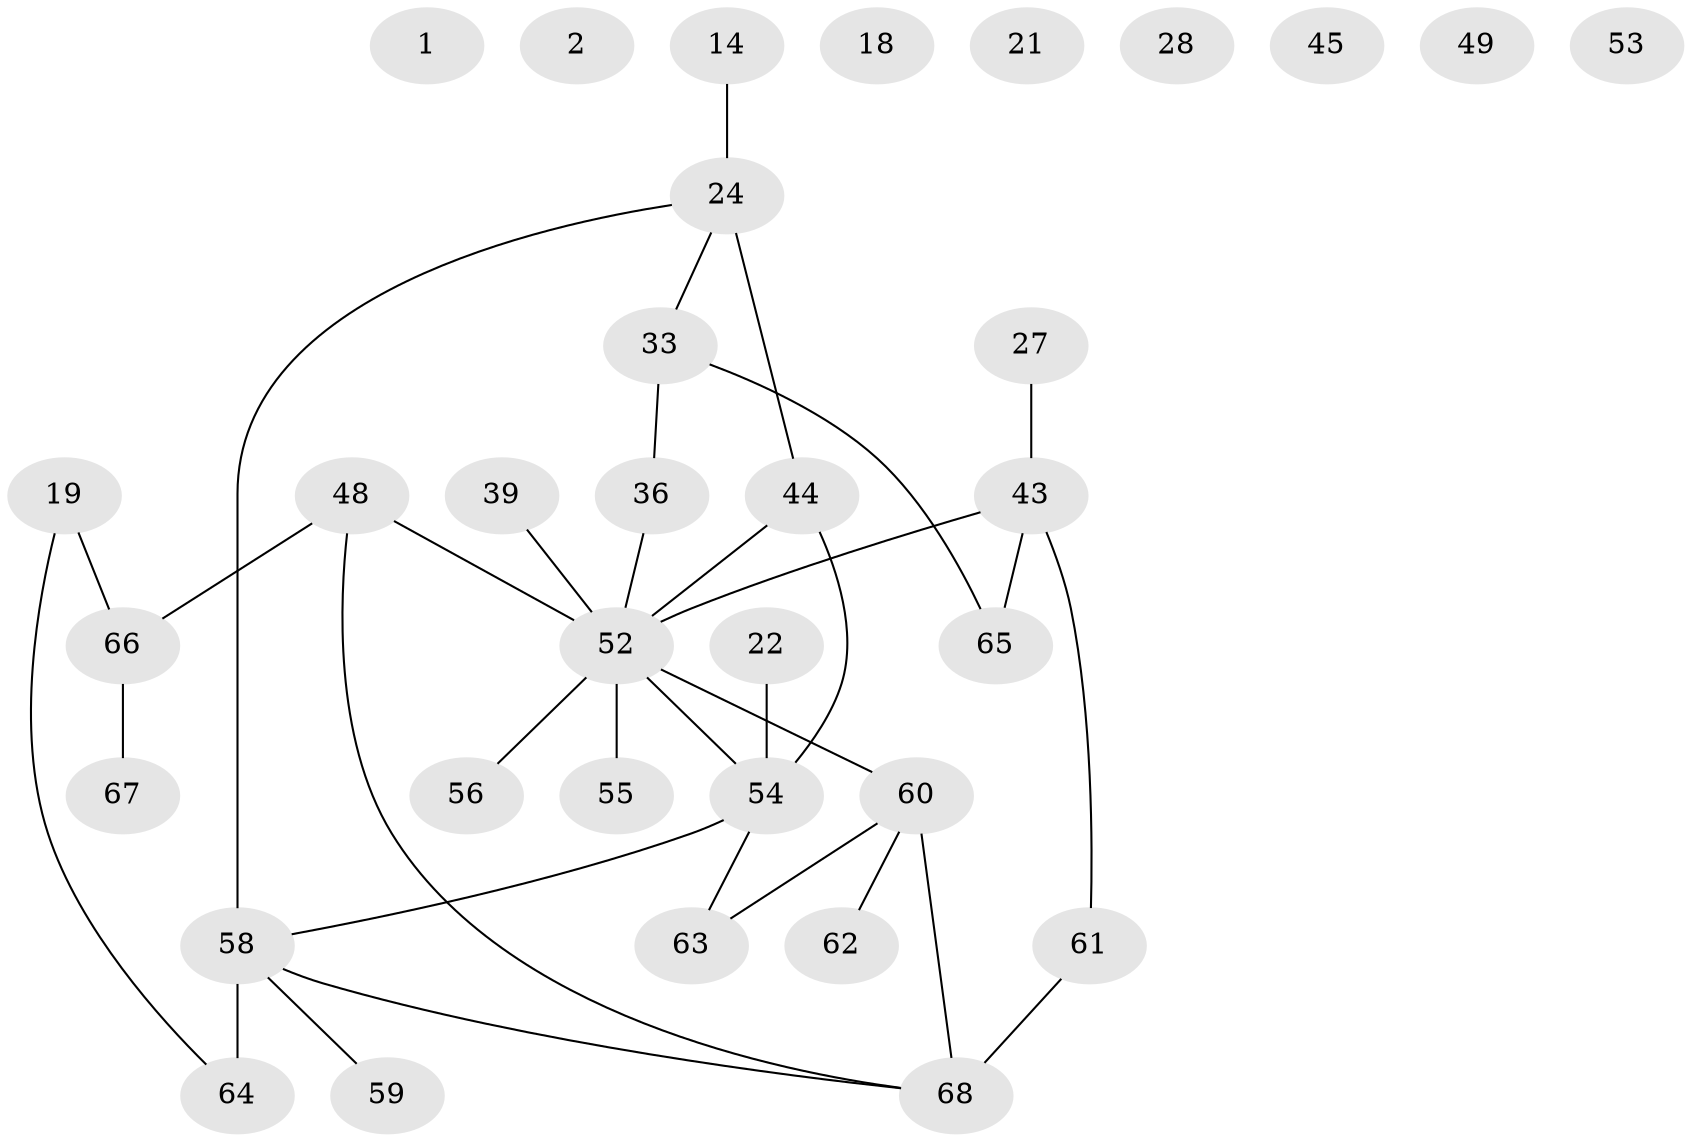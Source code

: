 // original degree distribution, {0: 0.11764705882352941, 3: 0.2647058823529412, 5: 0.07352941176470588, 2: 0.23529411764705882, 1: 0.19117647058823528, 4: 0.10294117647058823, 6: 0.014705882352941176}
// Generated by graph-tools (version 1.1) at 2025/40/03/09/25 04:40:45]
// undirected, 34 vertices, 34 edges
graph export_dot {
graph [start="1"]
  node [color=gray90,style=filled];
  1;
  2;
  14;
  18;
  19;
  21;
  22;
  24;
  27;
  28;
  33 [super="+12"];
  36;
  39;
  43 [super="+31"];
  44 [super="+4+29"];
  45;
  48 [super="+3+32+38"];
  49;
  52 [super="+37+42+46"];
  53;
  54 [super="+15+25+51"];
  55;
  56;
  58 [super="+13+11"];
  59;
  60 [super="+30+50+8"];
  61 [super="+23"];
  62;
  63 [super="+34"];
  64 [super="+5"];
  65 [super="+35+57"];
  66;
  67;
  68;
  14 -- 24;
  19 -- 66;
  19 -- 64;
  22 -- 54;
  24 -- 33;
  24 -- 44 [weight=2];
  24 -- 58;
  27 -- 43;
  33 -- 36 [weight=2];
  33 -- 65;
  36 -- 52;
  39 -- 52;
  43 -- 61;
  43 -- 52 [weight=3];
  43 -- 65;
  44 -- 54;
  44 -- 52 [weight=2];
  48 -- 66 [weight=2];
  48 -- 68;
  48 -- 52 [weight=2];
  52 -- 55;
  52 -- 56;
  52 -- 54;
  52 -- 60;
  54 -- 58 [weight=2];
  54 -- 63;
  58 -- 64 [weight=3];
  58 -- 68;
  58 -- 59;
  60 -- 68 [weight=2];
  60 -- 62;
  60 -- 63;
  61 -- 68;
  66 -- 67;
}
